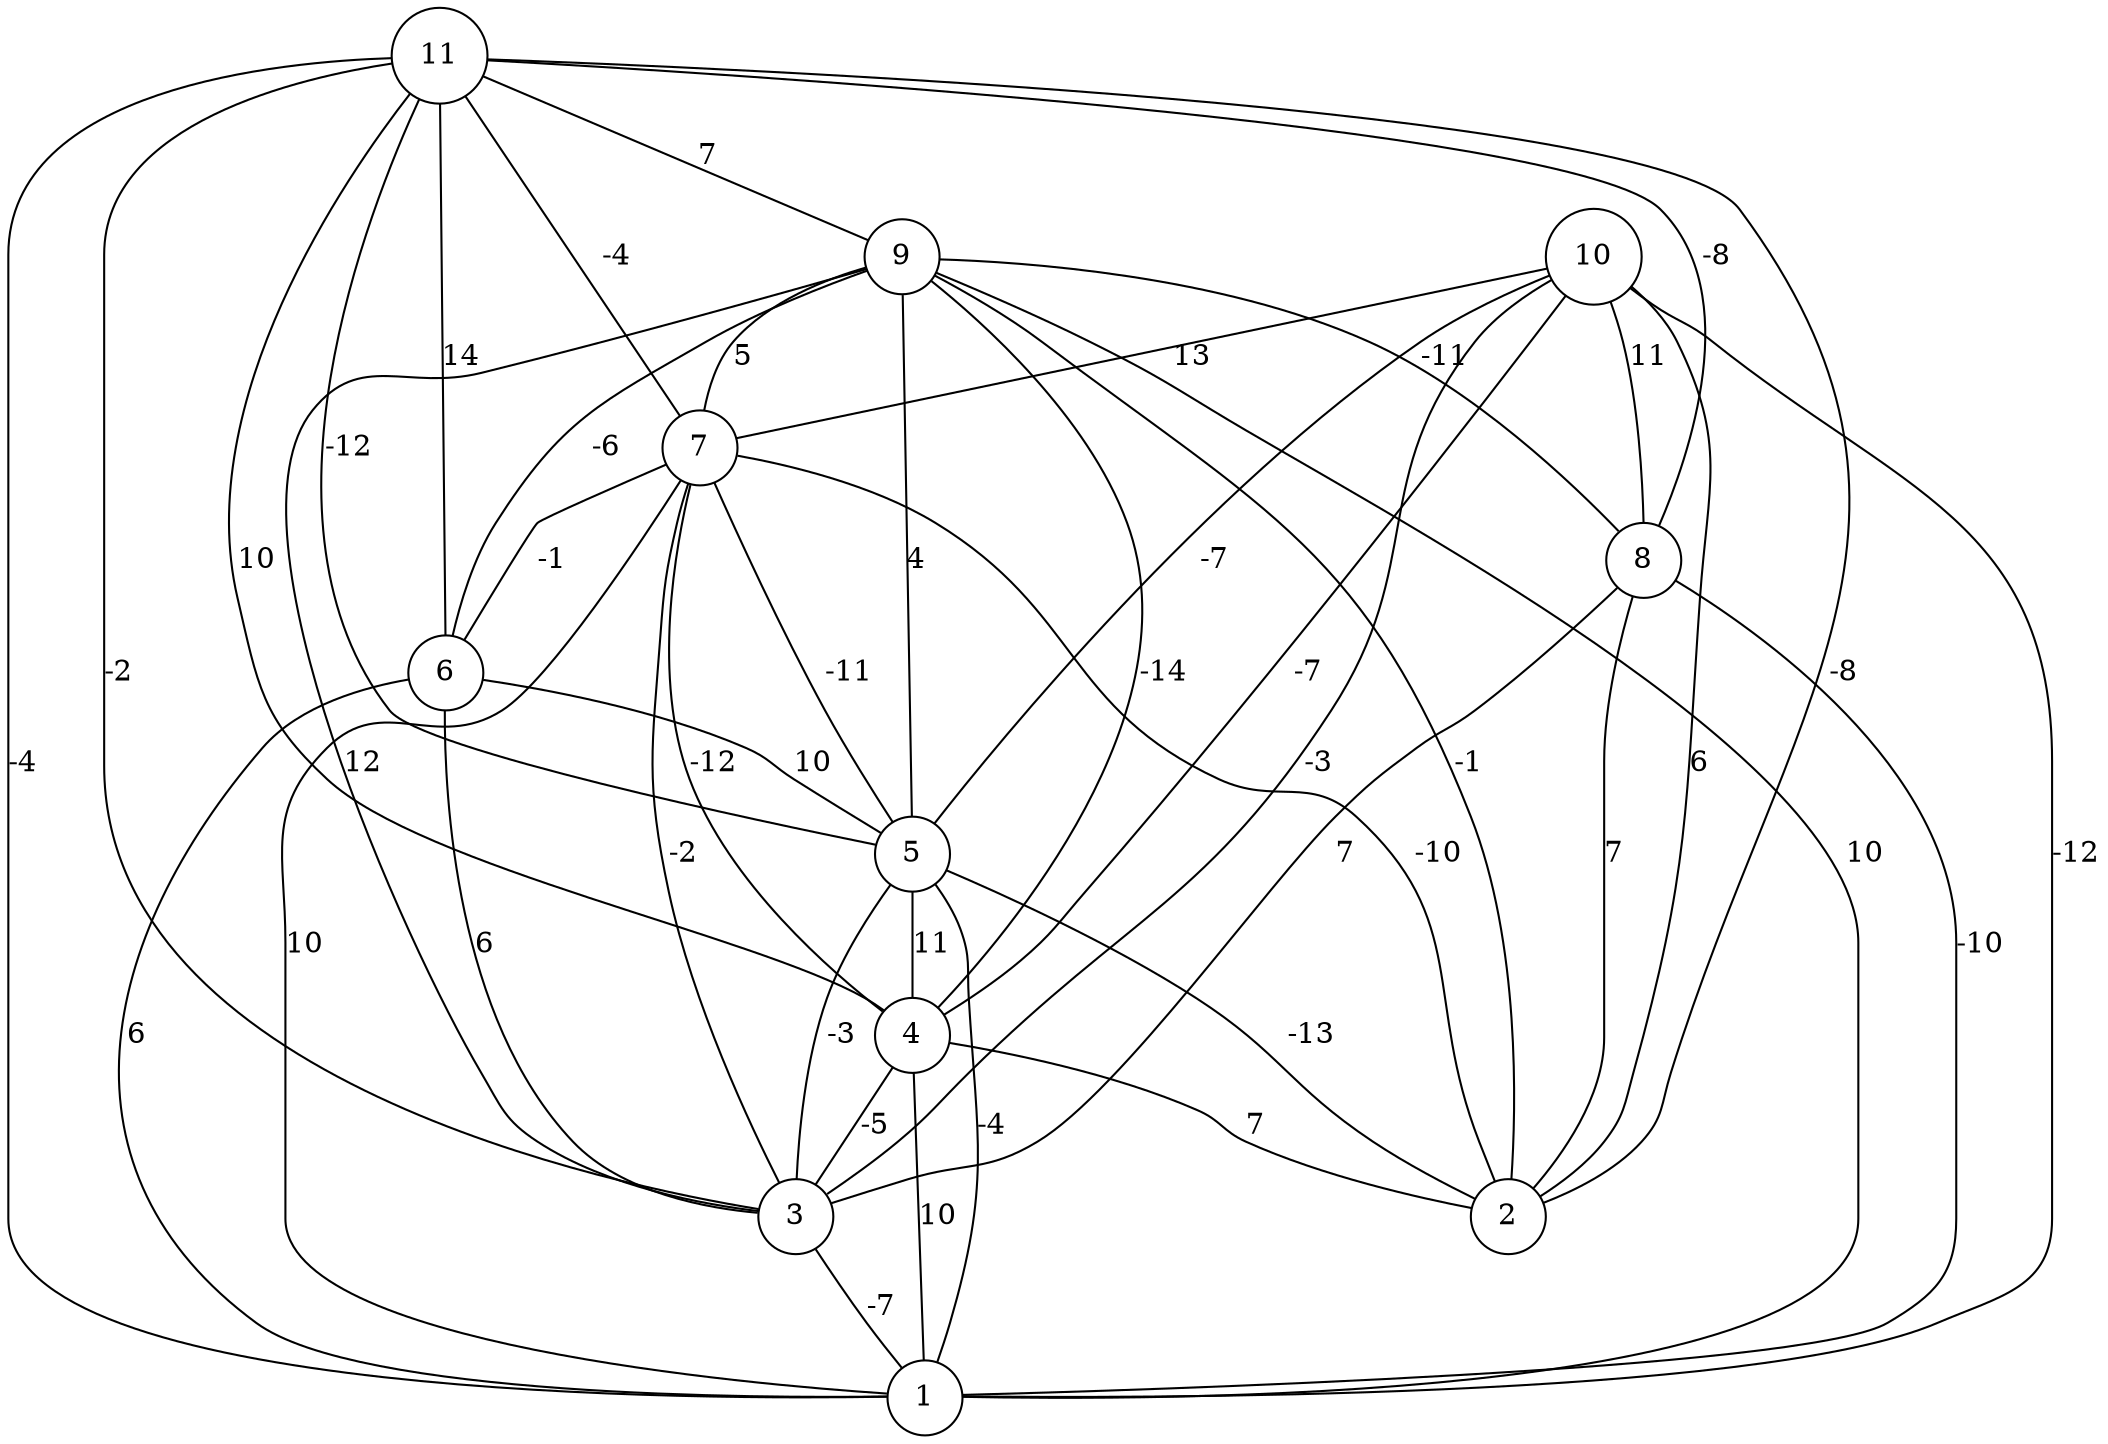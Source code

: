 graph { 
	 fontname="Helvetica,Arial,sans-serif" 
	 node [shape = circle]; 
	 11 -- 1 [label = "-4"];
	 11 -- 2 [label = "-8"];
	 11 -- 3 [label = "-2"];
	 11 -- 4 [label = "10"];
	 11 -- 5 [label = "-12"];
	 11 -- 6 [label = "14"];
	 11 -- 7 [label = "-4"];
	 11 -- 8 [label = "-8"];
	 11 -- 9 [label = "7"];
	 10 -- 1 [label = "-12"];
	 10 -- 2 [label = "6"];
	 10 -- 3 [label = "-3"];
	 10 -- 4 [label = "-7"];
	 10 -- 5 [label = "-7"];
	 10 -- 7 [label = "13"];
	 10 -- 8 [label = "11"];
	 9 -- 1 [label = "10"];
	 9 -- 2 [label = "-1"];
	 9 -- 3 [label = "12"];
	 9 -- 4 [label = "-14"];
	 9 -- 5 [label = "4"];
	 9 -- 6 [label = "-6"];
	 9 -- 7 [label = "5"];
	 9 -- 8 [label = "-11"];
	 8 -- 1 [label = "-10"];
	 8 -- 2 [label = "7"];
	 8 -- 3 [label = "7"];
	 7 -- 1 [label = "10"];
	 7 -- 2 [label = "-10"];
	 7 -- 3 [label = "-2"];
	 7 -- 4 [label = "-12"];
	 7 -- 5 [label = "-11"];
	 7 -- 6 [label = "-1"];
	 6 -- 1 [label = "6"];
	 6 -- 3 [label = "6"];
	 6 -- 5 [label = "10"];
	 5 -- 1 [label = "-4"];
	 5 -- 2 [label = "-13"];
	 5 -- 3 [label = "-3"];
	 5 -- 4 [label = "11"];
	 4 -- 1 [label = "10"];
	 4 -- 2 [label = "7"];
	 4 -- 3 [label = "-5"];
	 3 -- 1 [label = "-7"];
	 1;
	 2;
	 3;
	 4;
	 5;
	 6;
	 7;
	 8;
	 9;
	 10;
	 11;
}
